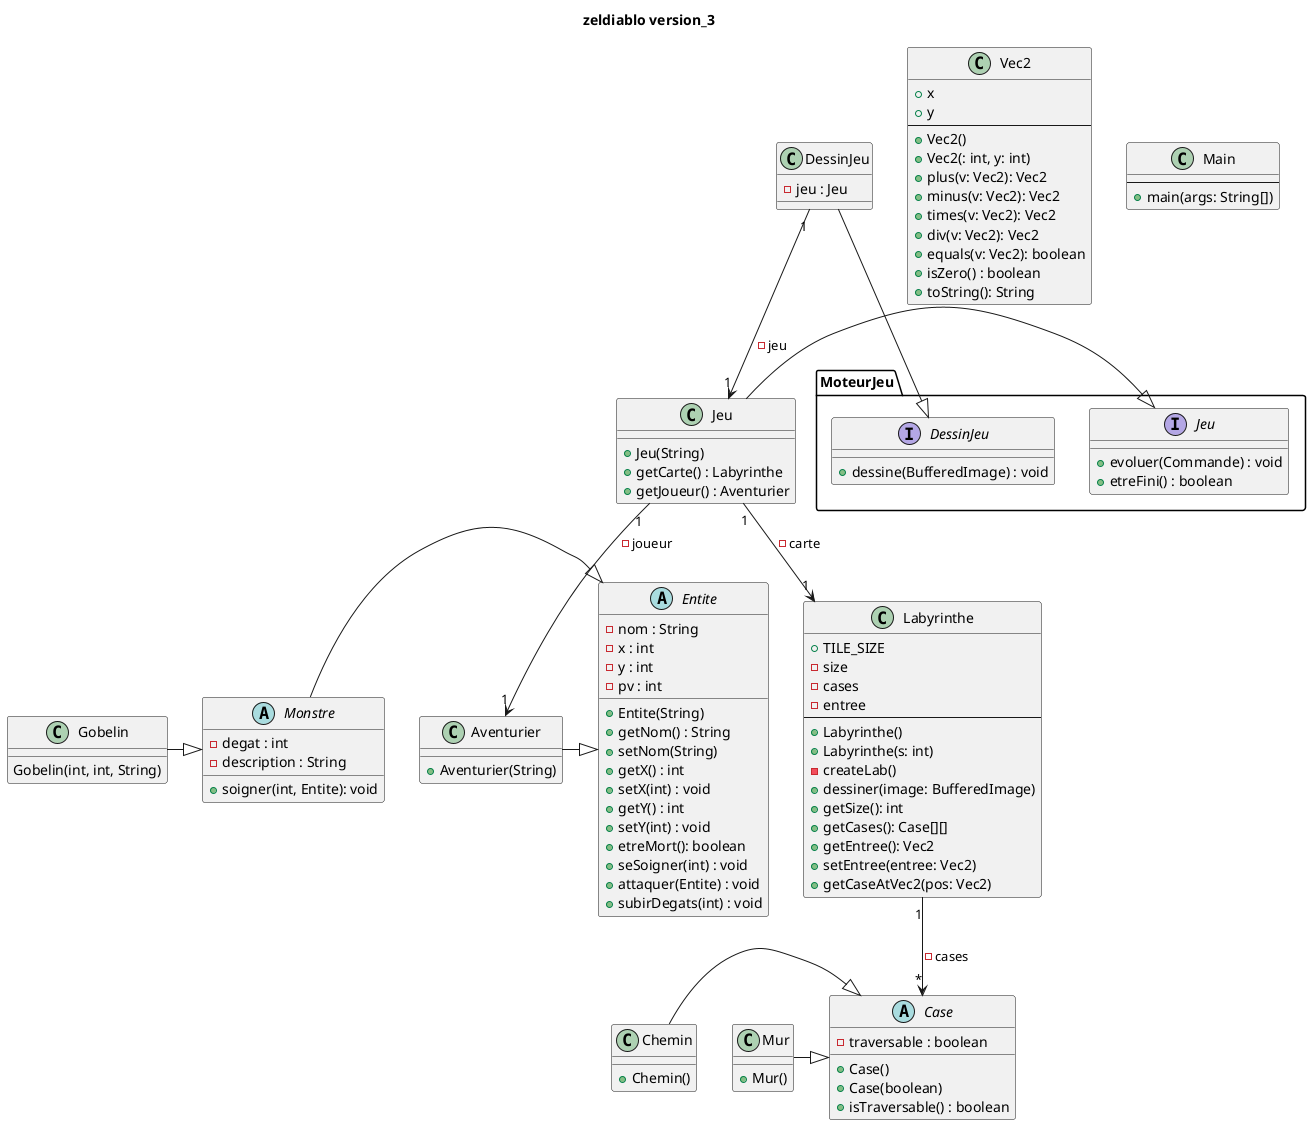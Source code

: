 @startuml
title zeldiablo version_3

class Jeu{

    + Jeu(String)
    + getCarte() : Labyrinthe
    + getJoueur() : Aventurier
}

abstract class Case{
    - traversable : boolean
    + Case()
    + Case(boolean)
    + isTraversable() : boolean
}

class Chemin{

    + Chemin()
}

class Mur{

    + Mur()
}

class Labyrinthe {
    + TILE_SIZE
    - size
    - cases
    - entree
    --
    + Labyrinthe()
    + Labyrinthe(s: int)
    - createLab()
    + dessiner(image: BufferedImage)
    + getSize(): int
    + getCases(): Case[][]
    + getEntree(): Vec2
    + setEntree(entree: Vec2)
    + getCaseAtVec2(pos: Vec2)
}

class Vec2 {
    + x
    + y
    --
    + Vec2()
    + Vec2(: int, y: int)
    + plus(v: Vec2): Vec2
    + minus(v: Vec2): Vec2
    + times(v: Vec2): Vec2
    + div(v: Vec2): Vec2
    + equals(v: Vec2): boolean
    + isZero() : boolean
    + toString(): String
}



abstract class Entite{

    - nom : String
    - x : int
    - y : int
    - pv : int

    + Entite(String)
    + getNom() : String
    + setNom(String)
    + getX() : int
    + setX(int) : void
    + getY() : int
    + setY(int) : void
    + etreMort(): boolean
    + seSoigner(int) : void
    + attaquer(Entite) : void
    + subirDegats(int) : void

}

abstract Monstre{
    - degat : int
    - description : String

    + soigner(int, Entite): void
}

class Gobelin{

    Gobelin(int, int, String)
}

class Aventurier{
    + Aventurier(String)
}

class DessinJeu{
    - jeu : Jeu
}

class Main{
    --
    + main(args: String[])
}

interface MoteurJeu.DessinJeu{
    + dessine(BufferedImage) : void
}

interface MoteurJeu.Jeu{
    + evoluer(Commande) : void
    + etreFini() : boolean
}


Labyrinthe "1" --> "*" Case : - cases
Chemin -|> Case
Mur -|> Case
Jeu -|> MoteurJeu.Jeu
DessinJeu -|> MoteurJeu.DessinJeu
Aventurier -|> Entite
Monstre -|> Entite
Gobelin -|> Monstre
Jeu "1" --> "1" Labyrinthe : - carte
Jeu "1" --> "1" Aventurier : - joueur
DessinJeu "1" --> "1" Jeu : - jeu
@enduml